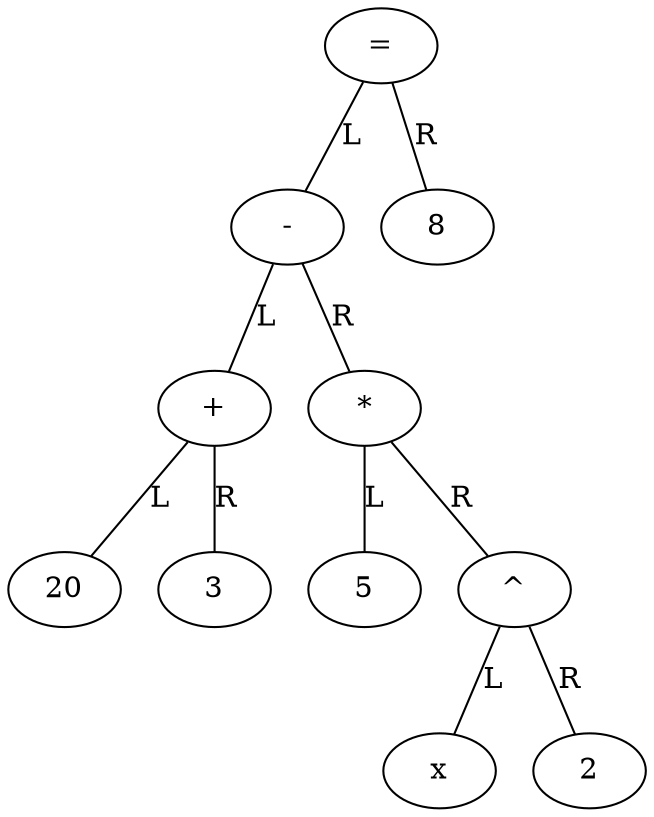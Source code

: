 digraph {
	edge [arrowhead=none];

	c0000c6ec0 [label="20"]
	c0000c6f00 [label="3"]
	c0000c70c0 [label="+"]
	c0000c70c0 -> c0000c6ec0[label="L"];
	c0000c70c0 -> c0000c6f00[label="R"];
	c0000c6880 [label="5"]
	c0000c60c0 [label="x"]
	c0000c6100 [label="2"]
	c0000c68c0 [label="^"]
	c0000c68c0 -> c0000c60c0[label="L"];
	c0000c68c0 -> c0000c6100[label="R"];
	c0000c7100 [label="*"]
	c0000c7100 -> c0000c6880[label="L"];
	c0000c7100 -> c0000c68c0[label="R"];
	c0000c7400 [label="-"]
	c0000c7400 -> c0000c70c0[label="L"];
	c0000c7400 -> c0000c7100[label="R"];
	c0000c7440 [label="8"]
	c0000c6040 [label="="]
	c0000c6040 -> c0000c7400[label="L"];
	c0000c6040 -> c0000c7440[label="R"];
}
